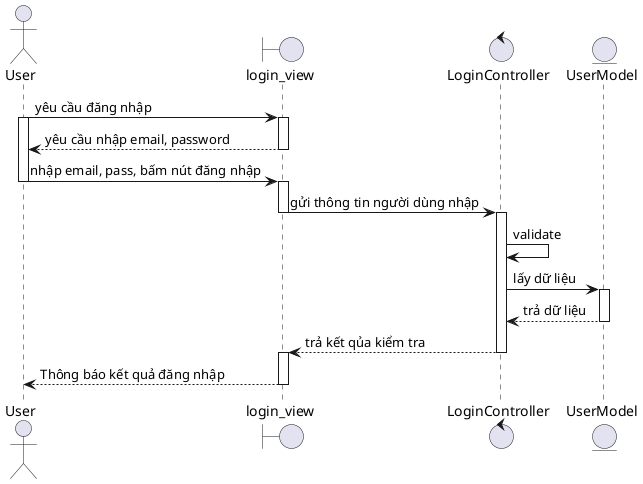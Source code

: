 @startuml
actor User
boundary login_view
control LoginController
entity UserModel

User -> login_view : yêu cầu đăng nhập
activate User
activate login_view
login_view --> User :yêu cầu nhập email, password
deactivate login_view
User -> login_view : nhập email, pass, bấm nút đăng nhập
deactivate User
activate login_view
login_view -> LoginController: gửi thông tin người dùng nhập
deactivate login_view
activate LoginController
LoginController -> LoginController : validate
LoginController -> UserModel : lấy dữ liệu
activate UserModel
UserModel --> LoginController : trả dữ liệu
deactivate UserModel
LoginController --> login_view: trả kết qủa kiểm tra
deactivate LoginController
activate login_view
login_view --> User: Thông báo kết quả đăng nhập
deactivate login_view

@enduml